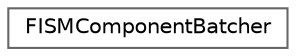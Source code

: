 digraph "Graphical Class Hierarchy"
{
 // INTERACTIVE_SVG=YES
 // LATEX_PDF_SIZE
  bgcolor="transparent";
  edge [fontname=Helvetica,fontsize=10,labelfontname=Helvetica,labelfontsize=10];
  node [fontname=Helvetica,fontsize=10,shape=box,height=0.2,width=0.4];
  rankdir="LR";
  Node0 [id="Node000000",label="FISMComponentBatcher",height=0.2,width=0.4,color="grey40", fillcolor="white", style="filled",URL="$d1/da4/structFISMComponentBatcher.html",tooltip="Struct that allows batching of transforms and custom data of multiple (possibly instanced) static mes..."];
}
